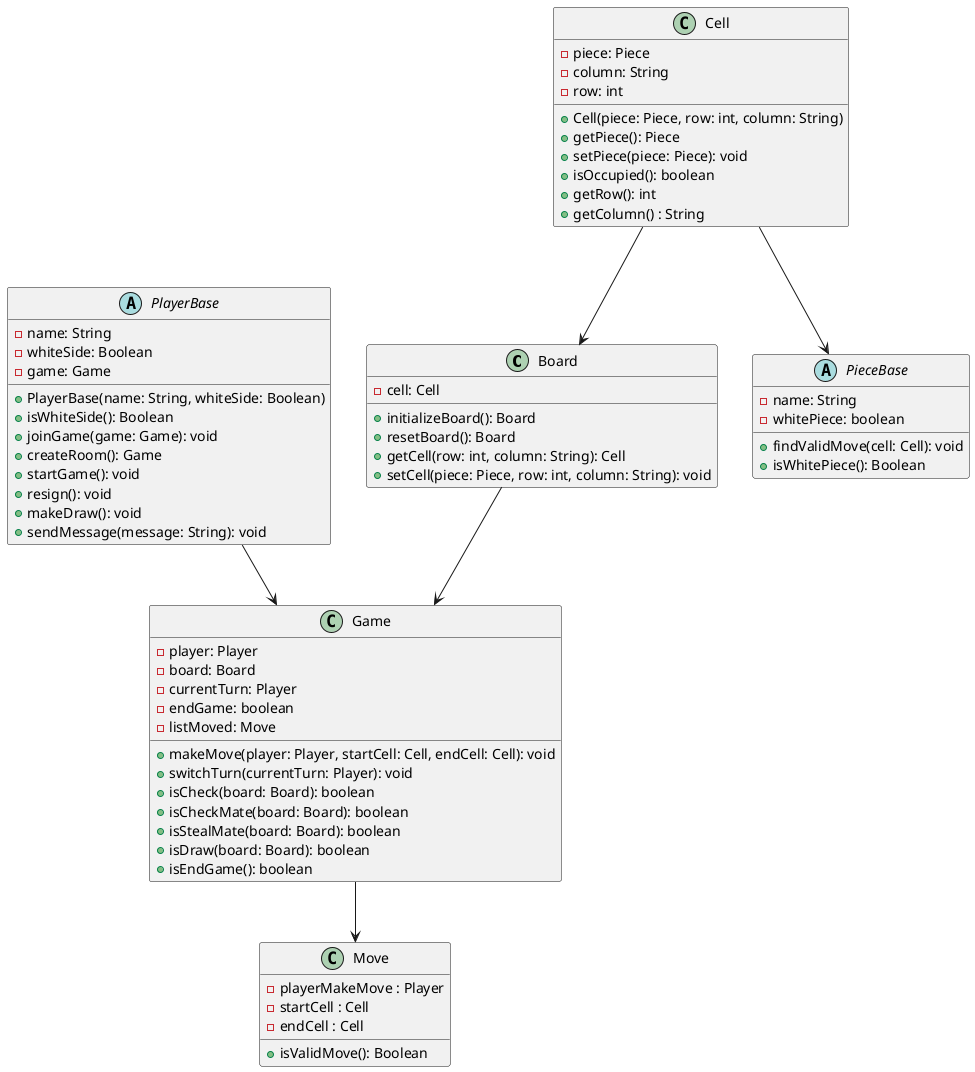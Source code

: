 @startuml classDiagram
class Board {
    -cell: Cell
    +initializeBoard(): Board
    +resetBoard(): Board
    +getCell(row: int, column: String): Cell
    +setCell(piece: Piece, row: int, column: String): void
}
class Game {
    -player: Player
    -board: Board
    -currentTurn: Player
    -endGame: boolean
    -listMoved: Move
    +makeMove(player: Player, startCell: Cell, endCell: Cell): void
    +switchTurn(currentTurn: Player): void
    +isCheck(board: Board): boolean
    +isCheckMate(board: Board): boolean
    +isStealMate(board: Board): boolean
    +isDraw(board: Board): boolean
    +isEndGame(): boolean
}

class Cell {
    -piece: Piece
    -column: String 
    -row: int

    +Cell(piece: Piece, row: int, column: String)
    +getPiece(): Piece
    +setPiece(piece: Piece): void
    +isOccupied(): boolean
    +getRow(): int
    +getColumn() : String
}
abstract class PlayerBase {
    -name: String
    -whiteSide: Boolean
    -game: Game
    
    +PlayerBase(name: String, whiteSide: Boolean)
    +isWhiteSide(): Boolean
    +joinGame(game: Game): void
    +createRoom(): Game
    +startGame(): void
    +resign(): void
    +makeDraw(): void
    +sendMessage(message: String): void
}

abstract class PieceBase {
    -name: String
    -whitePiece: boolean

    +findValidMove(cell: Cell): void
    +isWhitePiece(): Boolean
}

class Move {
    -playerMakeMove : Player
    -startCell : Cell 
    -endCell : Cell

    +isValidMove(): Boolean
}

PlayerBase --> Game
Cell --> Board
Cell -->PieceBase
Board --> Game
Game --> Move

@enduml


